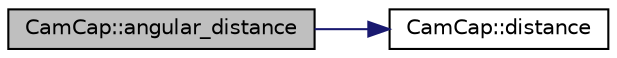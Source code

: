 digraph "CamCap::angular_distance"
{
 // INTERACTIVE_SVG=YES
  edge [fontname="Helvetica",fontsize="10",labelfontname="Helvetica",labelfontsize="10"];
  node [fontname="Helvetica",fontsize="10",shape=record];
  rankdir="LR";
  Node172 [label="CamCap::angular_distance",height=0.2,width=0.4,color="black", fillcolor="grey75", style="filled", fontcolor="black"];
  Node172 -> Node173 [color="midnightblue",fontsize="10",style="solid",fontname="Helvetica"];
  Node173 [label="CamCap::distance",height=0.2,width=0.4,color="black", fillcolor="white", style="filled",URL="$class_cam_cap.html#a6595a726e77091a8accf19e62dc55e41",tooltip="Calculates the euclidean distance between two given points. "];
}
